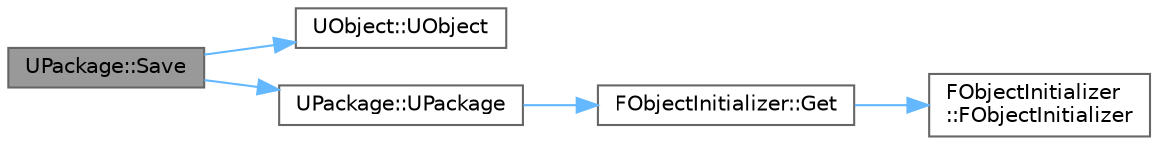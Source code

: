 digraph "UPackage::Save"
{
 // INTERACTIVE_SVG=YES
 // LATEX_PDF_SIZE
  bgcolor="transparent";
  edge [fontname=Helvetica,fontsize=10,labelfontname=Helvetica,labelfontsize=10];
  node [fontname=Helvetica,fontsize=10,shape=box,height=0.2,width=0.4];
  rankdir="LR";
  Node1 [id="Node000001",label="UPackage::Save",height=0.2,width=0.4,color="gray40", fillcolor="grey60", style="filled", fontcolor="black",tooltip="Save one specific object (along with any objects it references contained within the same Outer) into ..."];
  Node1 -> Node2 [id="edge1_Node000001_Node000002",color="steelblue1",style="solid",tooltip=" "];
  Node2 [id="Node000002",label="UObject::UObject",height=0.2,width=0.4,color="grey40", fillcolor="white", style="filled",URL="$df/def/classUObject.html#ae1e8afb0b1117edf494eab22aea37761",tooltip="Default constructor."];
  Node1 -> Node3 [id="edge2_Node000001_Node000003",color="steelblue1",style="solid",tooltip=" "];
  Node3 [id="Node000003",label="UPackage::UPackage",height=0.2,width=0.4,color="grey40", fillcolor="white", style="filled",URL="$da/d4a/classUPackage.html#a6d66fc78d3203b7bab73304e63901915",tooltip=" "];
  Node3 -> Node4 [id="edge3_Node000003_Node000004",color="steelblue1",style="solid",tooltip=" "];
  Node4 [id="Node000004",label="FObjectInitializer::Get",height=0.2,width=0.4,color="grey40", fillcolor="white", style="filled",URL="$d5/d7f/classFObjectInitializer.html#a3ab3a5eb9bb94e7fabd8f722288da7c7",tooltip="Gets ObjectInitializer for the currently constructed object."];
  Node4 -> Node5 [id="edge4_Node000004_Node000005",color="steelblue1",style="solid",tooltip=" "];
  Node5 [id="Node000005",label="FObjectInitializer\l::FObjectInitializer",height=0.2,width=0.4,color="grey40", fillcolor="white", style="filled",URL="$d5/d7f/classFObjectInitializer.html#ac956e895bb18d4becb2cbfdf1218233b",tooltip="Default Constructor, used when you are using the C++ \"new\" syntax."];
}
